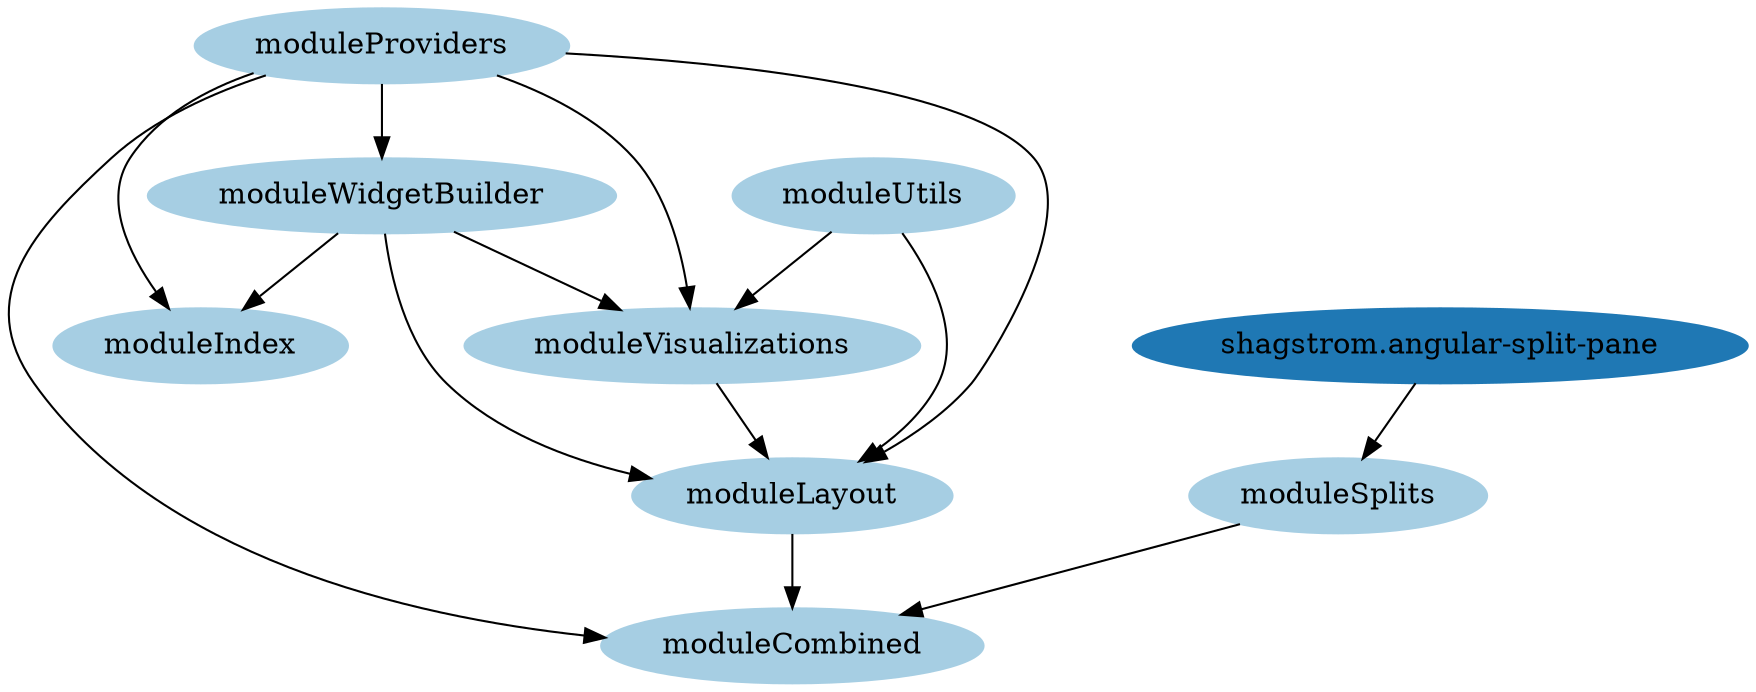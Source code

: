 digraph dependencies {
  node[shape="ellipse",style="filled",colorscheme=paired12]

  
    "moduleVisualizations"[label="moduleVisualizations", color=1]
  
    "moduleProviders"[label="moduleProviders", color=1]
  
    "moduleWidgetBuilder"[label="moduleWidgetBuilder", color=1]
  
    "moduleIndex"[label="moduleIndex", color=1]
  
    "moduleSplits"[label="moduleSplits", color=1]
  
    "moduleUtils"[label="moduleUtils", color=1]
  
    "moduleLayout"[label="moduleLayout", color=1]
  
    "moduleCombined"[label="moduleCombined", color=1]
  

  node[shape="ellipse",style="filled",color=2]
  
    
      "moduleProviders" -> "moduleVisualizations"
    
      "moduleUtils" -> "moduleVisualizations"
    
      "moduleWidgetBuilder" -> "moduleVisualizations"
    
  
    
  
    
      "moduleProviders" -> "moduleWidgetBuilder"
    
  
    
      "moduleProviders" -> "moduleIndex"
    
      "moduleWidgetBuilder" -> "moduleIndex"
    
  
    
      "shagstrom.angular-split-pane" -> "moduleSplits"
    
  
    
  
    
      "moduleProviders" -> "moduleLayout"
    
      "moduleUtils" -> "moduleLayout"
    
      "moduleVisualizations" -> "moduleLayout"
    
      "moduleWidgetBuilder" -> "moduleLayout"
    
  
    
      "moduleProviders" -> "moduleCombined"
    
      "moduleLayout" -> "moduleCombined"
    
      "moduleSplits" -> "moduleCombined"
    
  
}
